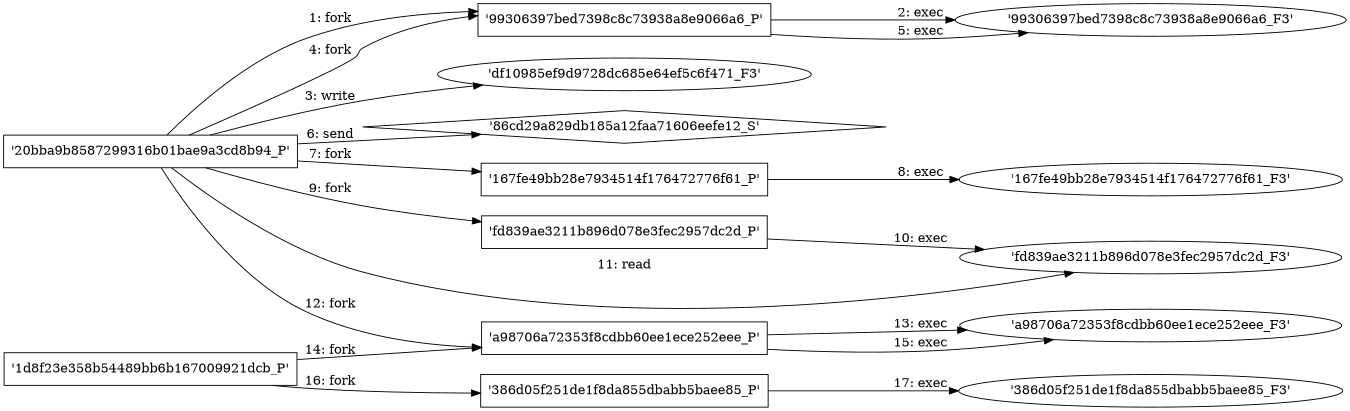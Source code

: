 digraph "D:\Learning\Paper\apt\基于CTI的攻击预警\Dataset\攻击图\ASGfromALLCTI\Threat Source newsletter (Nov. 7, 2019).dot" {
rankdir="LR"
size="9"
fixedsize="false"
splines="true"
nodesep=0.3
ranksep=0
fontsize=10
overlap="scalexy"
engine= "neato"
	"'20bba9b8587299316b01bae9a3cd8b94_P'" [node_type=Process shape=box]
	"'99306397bed7398c8c73938a8e9066a6_P'" [node_type=Process shape=box]
	"'20bba9b8587299316b01bae9a3cd8b94_P'" -> "'99306397bed7398c8c73938a8e9066a6_P'" [label="1: fork"]
	"'99306397bed7398c8c73938a8e9066a6_P'" [node_type=Process shape=box]
	"'99306397bed7398c8c73938a8e9066a6_F3'" [node_type=File shape=ellipse]
	"'99306397bed7398c8c73938a8e9066a6_P'" -> "'99306397bed7398c8c73938a8e9066a6_F3'" [label="2: exec"]
	"'df10985ef9d9728dc685e64ef5c6f471_F3'" [node_type=file shape=ellipse]
	"'20bba9b8587299316b01bae9a3cd8b94_P'" [node_type=Process shape=box]
	"'20bba9b8587299316b01bae9a3cd8b94_P'" -> "'df10985ef9d9728dc685e64ef5c6f471_F3'" [label="3: write"]
	"'20bba9b8587299316b01bae9a3cd8b94_P'" [node_type=Process shape=box]
	"'99306397bed7398c8c73938a8e9066a6_P'" [node_type=Process shape=box]
	"'20bba9b8587299316b01bae9a3cd8b94_P'" -> "'99306397bed7398c8c73938a8e9066a6_P'" [label="4: fork"]
	"'99306397bed7398c8c73938a8e9066a6_P'" [node_type=Process shape=box]
	"'99306397bed7398c8c73938a8e9066a6_F3'" [node_type=File shape=ellipse]
	"'99306397bed7398c8c73938a8e9066a6_P'" -> "'99306397bed7398c8c73938a8e9066a6_F3'" [label="5: exec"]
	"'86cd29a829db185a12faa71606eefe12_S'" [node_type=Socket shape=diamond]
	"'20bba9b8587299316b01bae9a3cd8b94_P'" [node_type=Process shape=box]
	"'20bba9b8587299316b01bae9a3cd8b94_P'" -> "'86cd29a829db185a12faa71606eefe12_S'" [label="6: send"]
	"'20bba9b8587299316b01bae9a3cd8b94_P'" [node_type=Process shape=box]
	"'167fe49bb28e7934514f176472776f61_P'" [node_type=Process shape=box]
	"'20bba9b8587299316b01bae9a3cd8b94_P'" -> "'167fe49bb28e7934514f176472776f61_P'" [label="7: fork"]
	"'167fe49bb28e7934514f176472776f61_P'" [node_type=Process shape=box]
	"'167fe49bb28e7934514f176472776f61_F3'" [node_type=File shape=ellipse]
	"'167fe49bb28e7934514f176472776f61_P'" -> "'167fe49bb28e7934514f176472776f61_F3'" [label="8: exec"]
	"'20bba9b8587299316b01bae9a3cd8b94_P'" [node_type=Process shape=box]
	"'fd839ae3211b896d078e3fec2957dc2d_P'" [node_type=Process shape=box]
	"'20bba9b8587299316b01bae9a3cd8b94_P'" -> "'fd839ae3211b896d078e3fec2957dc2d_P'" [label="9: fork"]
	"'fd839ae3211b896d078e3fec2957dc2d_P'" [node_type=Process shape=box]
	"'fd839ae3211b896d078e3fec2957dc2d_F3'" [node_type=File shape=ellipse]
	"'fd839ae3211b896d078e3fec2957dc2d_P'" -> "'fd839ae3211b896d078e3fec2957dc2d_F3'" [label="10: exec"]
	"'fd839ae3211b896d078e3fec2957dc2d_F3'" [node_type=file shape=ellipse]
	"'20bba9b8587299316b01bae9a3cd8b94_P'" [node_type=Process shape=box]
	"'20bba9b8587299316b01bae9a3cd8b94_P'" -> "'fd839ae3211b896d078e3fec2957dc2d_F3'" [label="11: read"]
	"'20bba9b8587299316b01bae9a3cd8b94_P'" [node_type=Process shape=box]
	"'a98706a72353f8cdbb60ee1ece252eee_P'" [node_type=Process shape=box]
	"'20bba9b8587299316b01bae9a3cd8b94_P'" -> "'a98706a72353f8cdbb60ee1ece252eee_P'" [label="12: fork"]
	"'a98706a72353f8cdbb60ee1ece252eee_P'" [node_type=Process shape=box]
	"'a98706a72353f8cdbb60ee1ece252eee_F3'" [node_type=File shape=ellipse]
	"'a98706a72353f8cdbb60ee1ece252eee_P'" -> "'a98706a72353f8cdbb60ee1ece252eee_F3'" [label="13: exec"]
	"'1d8f23e358b54489bb6b167009921dcb_P'" [node_type=Process shape=box]
	"'a98706a72353f8cdbb60ee1ece252eee_P'" [node_type=Process shape=box]
	"'1d8f23e358b54489bb6b167009921dcb_P'" -> "'a98706a72353f8cdbb60ee1ece252eee_P'" [label="14: fork"]
	"'a98706a72353f8cdbb60ee1ece252eee_P'" [node_type=Process shape=box]
	"'a98706a72353f8cdbb60ee1ece252eee_F3'" [node_type=File shape=ellipse]
	"'a98706a72353f8cdbb60ee1ece252eee_P'" -> "'a98706a72353f8cdbb60ee1ece252eee_F3'" [label="15: exec"]
	"'1d8f23e358b54489bb6b167009921dcb_P'" [node_type=Process shape=box]
	"'386d05f251de1f8da855dbabb5baee85_P'" [node_type=Process shape=box]
	"'1d8f23e358b54489bb6b167009921dcb_P'" -> "'386d05f251de1f8da855dbabb5baee85_P'" [label="16: fork"]
	"'386d05f251de1f8da855dbabb5baee85_P'" [node_type=Process shape=box]
	"'386d05f251de1f8da855dbabb5baee85_F3'" [node_type=File shape=ellipse]
	"'386d05f251de1f8da855dbabb5baee85_P'" -> "'386d05f251de1f8da855dbabb5baee85_F3'" [label="17: exec"]
}
